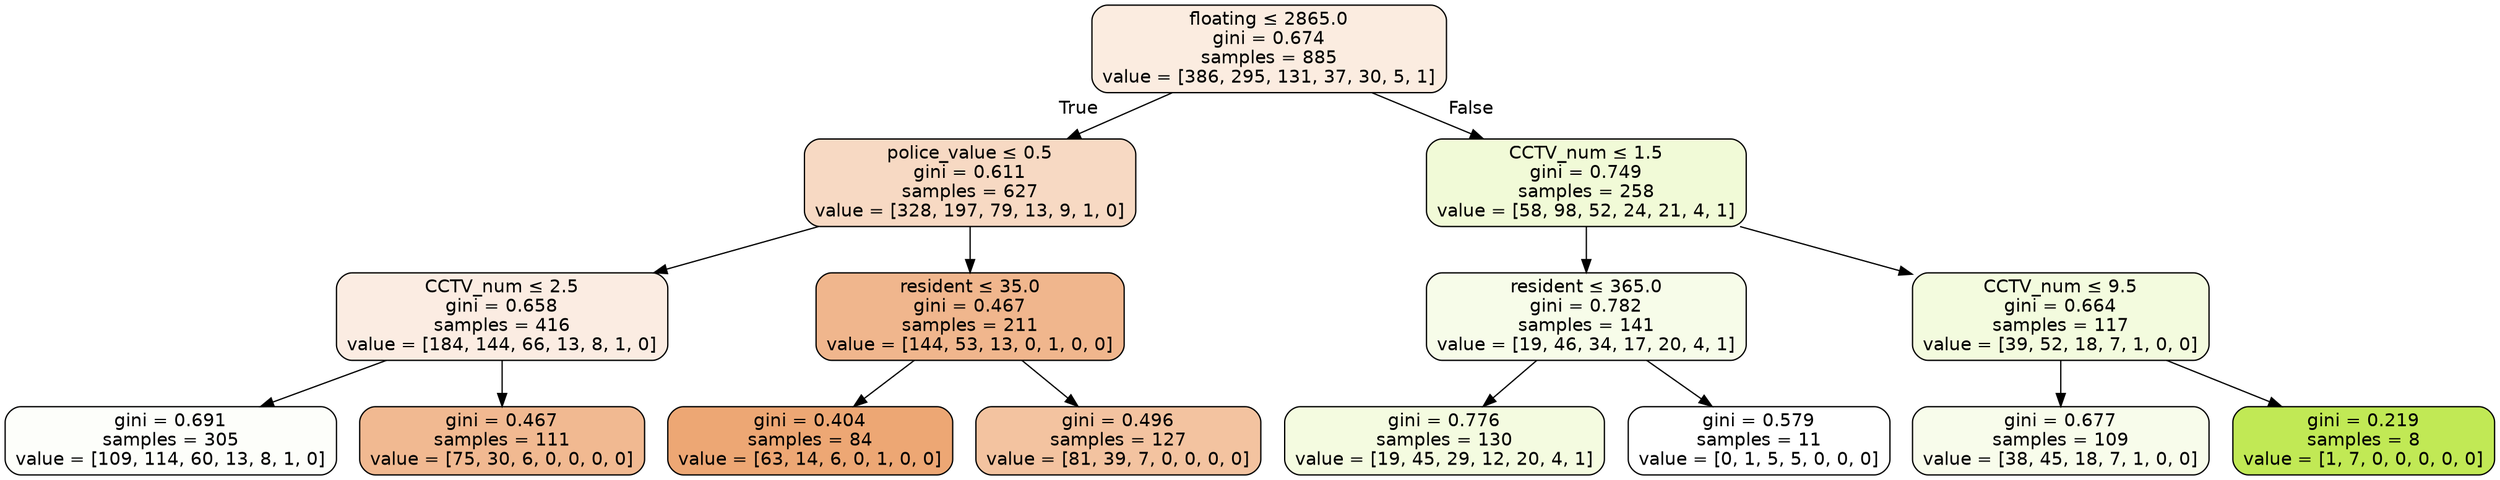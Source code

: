 digraph Tree {
node [shape=box, style="filled, rounded", color="black", fontname=helvetica] ;
edge [fontname=helvetica] ;
0 [label=<floating &le; 2865.0<br/>gini = 0.674<br/>samples = 885<br/>value = [386, 295, 131, 37, 30, 5, 1]>, fillcolor="#fbece0"] ;
1 [label=<police_value &le; 0.5<br/>gini = 0.611<br/>samples = 627<br/>value = [328, 197, 79, 13, 9, 1, 0]>, fillcolor="#f7d9c3"] ;
0 -> 1 [labeldistance=2.5, labelangle=45, headlabel="True"] ;
2 [label=<CCTV_num &le; 2.5<br/>gini = 0.658<br/>samples = 416<br/>value = [184, 144, 66, 13, 8, 1, 0]>, fillcolor="#fbece2"] ;
1 -> 2 ;
3 [label=<gini = 0.691<br/>samples = 305<br/>value = [109, 114, 60, 13, 8, 1, 0]>, fillcolor="#fdfefa"] ;
2 -> 3 ;
4 [label=<gini = 0.467<br/>samples = 111<br/>value = [75, 30, 6, 0, 0, 0, 0]>, fillcolor="#f1b991"] ;
2 -> 4 ;
5 [label=<resident &le; 35.0<br/>gini = 0.467<br/>samples = 211<br/>value = [144, 53, 13, 0, 1, 0, 0]>, fillcolor="#f0b68d"] ;
1 -> 5 ;
6 [label=<gini = 0.404<br/>samples = 84<br/>value = [63, 14, 6, 0, 1, 0, 0]>, fillcolor="#eda774"] ;
5 -> 6 ;
7 [label=<gini = 0.496<br/>samples = 127<br/>value = [81, 39, 7, 0, 0, 0, 0]>, fillcolor="#f3c3a0"] ;
5 -> 7 ;
8 [label=<CCTV_num &le; 1.5<br/>gini = 0.749<br/>samples = 258<br/>value = [58, 98, 52, 24, 21, 4, 1]>, fillcolor="#f1fad7"] ;
0 -> 8 [labeldistance=2.5, labelangle=-45, headlabel="False"] ;
9 [label=<resident &le; 365.0<br/>gini = 0.782<br/>samples = 141<br/>value = [19, 46, 34, 17, 20, 4, 1]>, fillcolor="#f7fce9"] ;
8 -> 9 ;
10 [label=<gini = 0.776<br/>samples = 130<br/>value = [19, 45, 29, 12, 20, 4, 1]>, fillcolor="#f4fbe0"] ;
9 -> 10 ;
11 [label=<gini = 0.579<br/>samples = 11<br/>value = [0, 1, 5, 5, 0, 0, 0]>, fillcolor="#ffffff"] ;
9 -> 11 ;
12 [label=<CCTV_num &le; 9.5<br/>gini = 0.664<br/>samples = 117<br/>value = [39, 52, 18, 7, 1, 0, 0]>, fillcolor="#f3fbde"] ;
8 -> 12 ;
13 [label=<gini = 0.677<br/>samples = 109<br/>value = [38, 45, 18, 7, 1, 0, 0]>, fillcolor="#f8fceb"] ;
12 -> 13 ;
14 [label=<gini = 0.219<br/>samples = 8<br/>value = [1, 7, 0, 0, 0, 0, 0]>, fillcolor="#c1e955"] ;
12 -> 14 ;
}